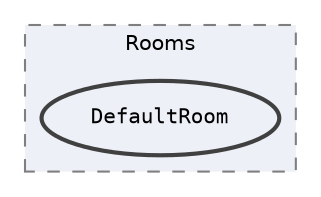 digraph "Assets/Scripts/Ship/Rooms/DefaultRoom"
{
 // INTERACTIVE_SVG=YES
 // LATEX_PDF_SIZE
  bgcolor="transparent";
  edge [fontname=Helvetica,fontsize=10,labelfontname=Helvetica,labelfontsize=10];
  node [fontname=Helvetica,fontsize=10,fontname=Consolas fontsize=10 style=filled height=0.2 width=0.4 margin=0.1];
  compound=true
  subgraph clusterdir_a529025ea757274504fc567e115d1528 {
    graph [ bgcolor="#edf0f7", pencolor="grey50", label="Rooms", fontname=Helvetica,fontsize=10 style="filled,dashed", URL="dir_a529025ea757274504fc567e115d1528.html",tooltip=""]
  dir_990af4c7f8e18e83f22d240b642c6e17 [label="DefaultRoom", fillcolor="#edf0f7", color="grey25", style="filled,bold", URL="dir_990af4c7f8e18e83f22d240b642c6e17.html",tooltip=""];
  }
}
